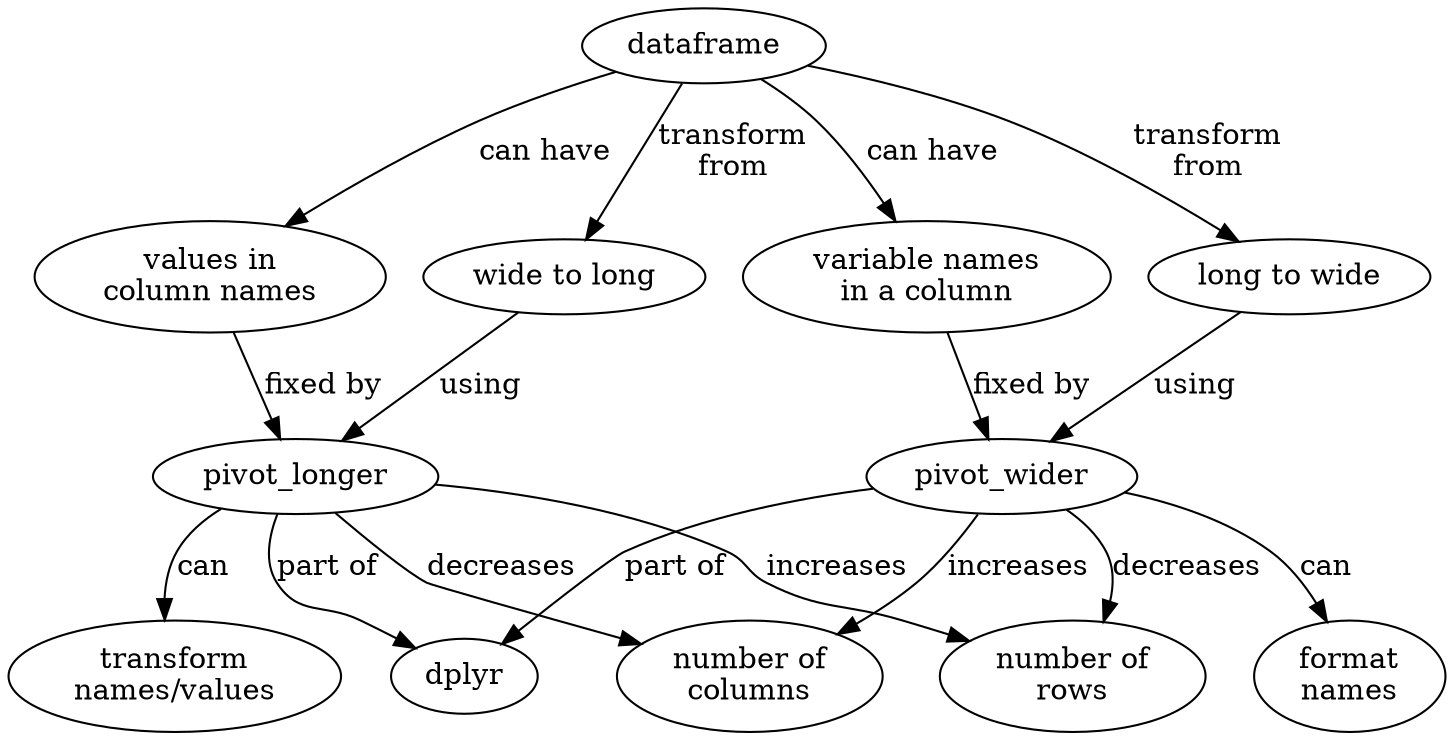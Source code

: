 digraph "pivoting" {
    pivot_longer -> dplyr [label="part of"];
    pivot_wider -> dplyr [label="part of"];
    dataframe -> "values in\ncolumn names" [label="can have"];
    dataframe -> "variable names\nin a column" [label="can have"];
    pivot_longer -> "transform\nnames/values" [label="can"];
    pivot_wider -> "format\nnames" [label="can"];
    dataframe -> "wide to long" [label="transform\nfrom"];
    dataframe -> "long to wide" [label="transform\nfrom"];
    pivot_longer -> "number of\ncolumns" [label="decreases"];
    pivot_longer -> "number of\nrows" [label="increases"];
    pivot_wider -> "number of\ncolumns" [label="increases"];
    pivot_wider -> "number of\nrows" [label="decreases"];
    "values in\ncolumn names" -> pivot_longer [label="fixed by"];
    "variable names\nin a column" -> pivot_wider [label="fixed by"];
    "wide to long" -> pivot_longer [label="using"];
    "long to wide" -> pivot_wider [label="using"];
}
